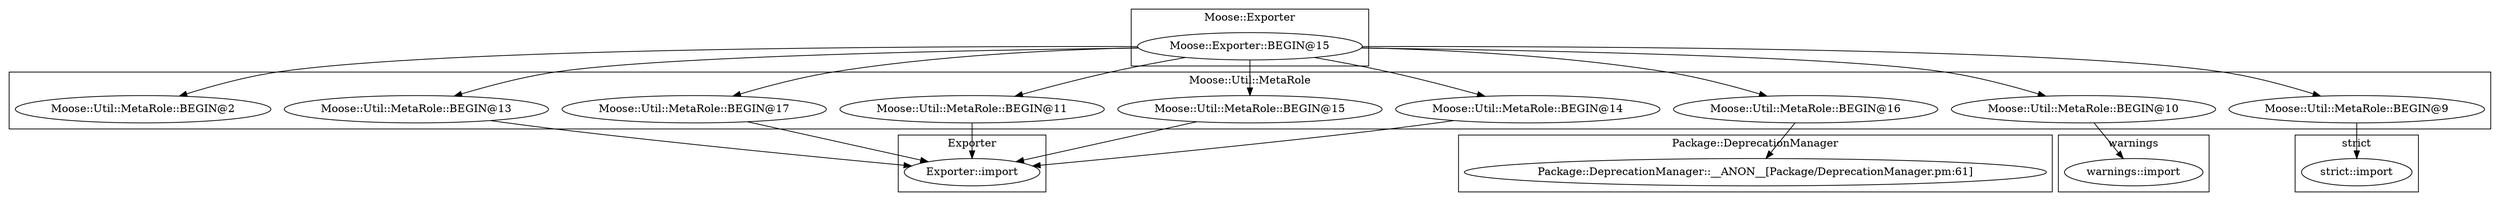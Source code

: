 digraph {
graph [overlap=false]
subgraph cluster_Exporter {
	label="Exporter";
	"Exporter::import";
}
subgraph cluster_Package_DeprecationManager {
	label="Package::DeprecationManager";
	"Package::DeprecationManager::__ANON__[Package/DeprecationManager.pm:61]";
}
subgraph cluster_warnings {
	label="warnings";
	"warnings::import";
}
subgraph cluster_Moose_Exporter {
	label="Moose::Exporter";
	"Moose::Exporter::BEGIN@15";
}
subgraph cluster_Moose_Util_MetaRole {
	label="Moose::Util::MetaRole";
	"Moose::Util::MetaRole::BEGIN@15";
	"Moose::Util::MetaRole::BEGIN@11";
	"Moose::Util::MetaRole::BEGIN@16";
	"Moose::Util::MetaRole::BEGIN@10";
	"Moose::Util::MetaRole::BEGIN@14";
	"Moose::Util::MetaRole::BEGIN@17";
	"Moose::Util::MetaRole::BEGIN@13";
	"Moose::Util::MetaRole::BEGIN@9";
	"Moose::Util::MetaRole::BEGIN@2";
}
subgraph cluster_strict {
	label="strict";
	"strict::import";
}
"Moose::Util::MetaRole::BEGIN@14" -> "Exporter::import";
"Moose::Util::MetaRole::BEGIN@17" -> "Exporter::import";
"Moose::Util::MetaRole::BEGIN@13" -> "Exporter::import";
"Moose::Util::MetaRole::BEGIN@15" -> "Exporter::import";
"Moose::Util::MetaRole::BEGIN@11" -> "Exporter::import";
"Moose::Exporter::BEGIN@15" -> "Moose::Util::MetaRole::BEGIN@14";
"Moose::Exporter::BEGIN@15" -> "Moose::Util::MetaRole::BEGIN@10";
"Moose::Exporter::BEGIN@15" -> "Moose::Util::MetaRole::BEGIN@17";
"Moose::Util::MetaRole::BEGIN@10" -> "warnings::import";
"Moose::Exporter::BEGIN@15" -> "Moose::Util::MetaRole::BEGIN@9";
"Moose::Exporter::BEGIN@15" -> "Moose::Util::MetaRole::BEGIN@13";
"Moose::Util::MetaRole::BEGIN@9" -> "strict::import";
"Moose::Exporter::BEGIN@15" -> "Moose::Util::MetaRole::BEGIN@16";
"Moose::Exporter::BEGIN@15" -> "Moose::Util::MetaRole::BEGIN@2";
"Moose::Exporter::BEGIN@15" -> "Moose::Util::MetaRole::BEGIN@15";
"Moose::Util::MetaRole::BEGIN@16" -> "Package::DeprecationManager::__ANON__[Package/DeprecationManager.pm:61]";
"Moose::Exporter::BEGIN@15" -> "Moose::Util::MetaRole::BEGIN@11";
}
